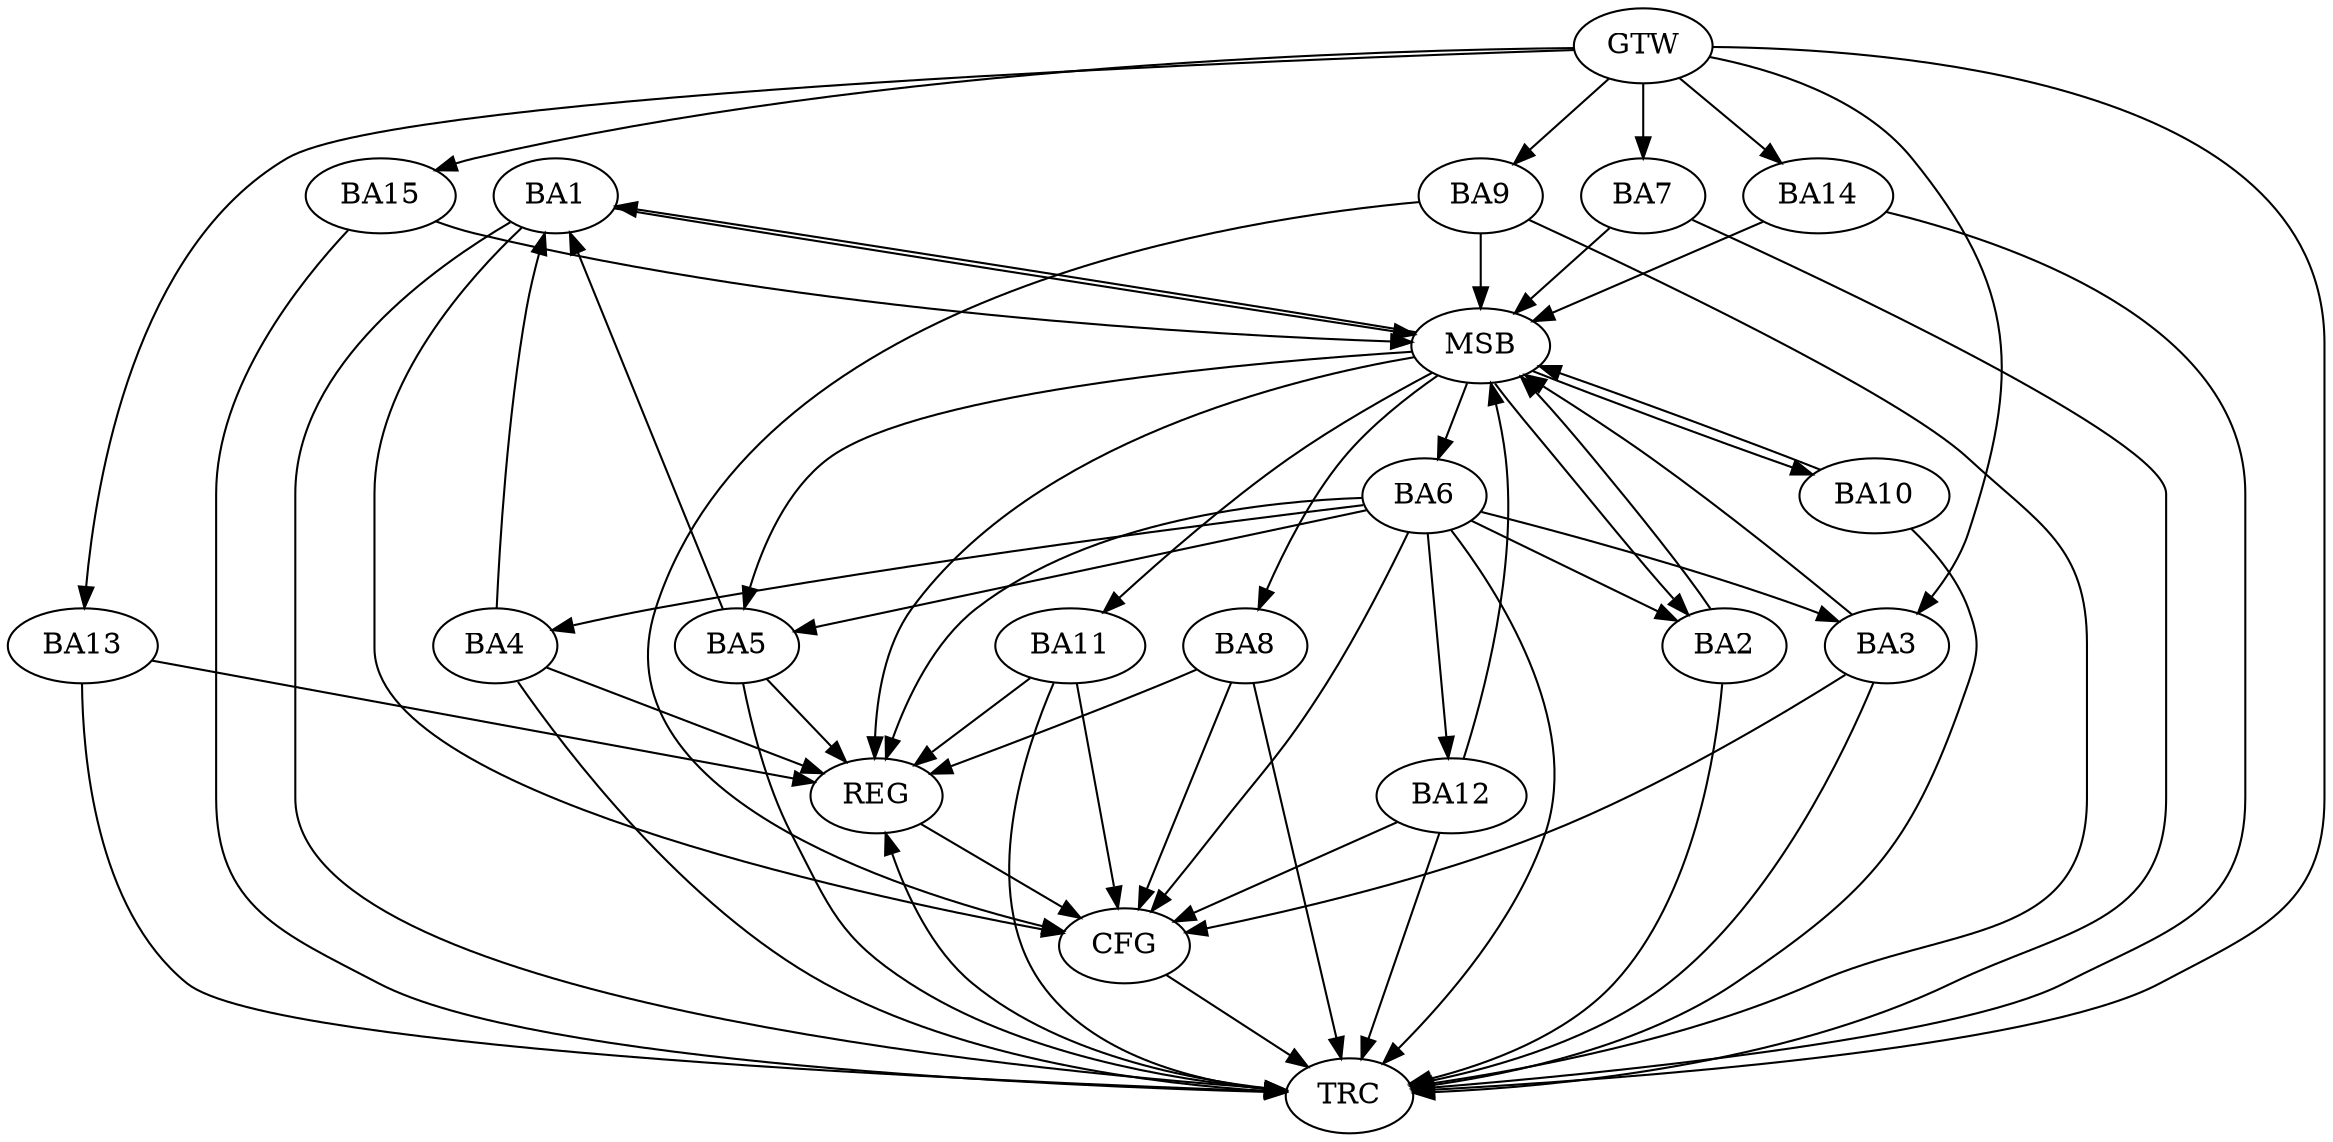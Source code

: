 strict digraph G {
  BA1 [ label="BA1" ];
  BA2 [ label="BA2" ];
  BA3 [ label="BA3" ];
  BA4 [ label="BA4" ];
  BA5 [ label="BA5" ];
  BA6 [ label="BA6" ];
  BA7 [ label="BA7" ];
  BA8 [ label="BA8" ];
  BA9 [ label="BA9" ];
  BA10 [ label="BA10" ];
  BA11 [ label="BA11" ];
  BA12 [ label="BA12" ];
  BA13 [ label="BA13" ];
  BA14 [ label="BA14" ];
  BA15 [ label="BA15" ];
  GTW [ label="GTW" ];
  REG [ label="REG" ];
  MSB [ label="MSB" ];
  CFG [ label="CFG" ];
  TRC [ label="TRC" ];
  BA4 -> BA1;
  BA5 -> BA1;
  BA6 -> BA5;
  GTW -> BA3;
  GTW -> BA7;
  GTW -> BA9;
  GTW -> BA13;
  GTW -> BA14;
  GTW -> BA15;
  BA4 -> REG;
  BA5 -> REG;
  BA6 -> REG;
  BA8 -> REG;
  BA11 -> REG;
  BA13 -> REG;
  BA1 -> MSB;
  MSB -> BA2;
  MSB -> REG;
  BA2 -> MSB;
  MSB -> BA1;
  BA3 -> MSB;
  BA7 -> MSB;
  MSB -> BA5;
  BA9 -> MSB;
  MSB -> BA8;
  BA10 -> MSB;
  BA12 -> MSB;
  MSB -> BA10;
  BA14 -> MSB;
  MSB -> BA11;
  BA15 -> MSB;
  MSB -> BA6;
  BA6 -> CFG;
  BA8 -> CFG;
  BA9 -> CFG;
  BA11 -> CFG;
  BA3 -> CFG;
  BA1 -> CFG;
  BA12 -> CFG;
  REG -> CFG;
  BA1 -> TRC;
  BA2 -> TRC;
  BA3 -> TRC;
  BA4 -> TRC;
  BA5 -> TRC;
  BA6 -> TRC;
  BA7 -> TRC;
  BA8 -> TRC;
  BA9 -> TRC;
  BA10 -> TRC;
  BA11 -> TRC;
  BA12 -> TRC;
  BA13 -> TRC;
  BA14 -> TRC;
  BA15 -> TRC;
  GTW -> TRC;
  CFG -> TRC;
  TRC -> REG;
  BA6 -> BA4;
  BA6 -> BA2;
  BA6 -> BA3;
  BA6 -> BA12;
}
